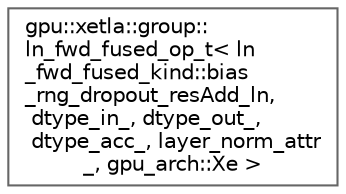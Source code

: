 digraph "Graphical Class Hierarchy"
{
 // LATEX_PDF_SIZE
  bgcolor="transparent";
  edge [fontname=Helvetica,fontsize=10,labelfontname=Helvetica,labelfontsize=10];
  node [fontname=Helvetica,fontsize=10,shape=box,height=0.2,width=0.4];
  rankdir="LR";
  Node0 [id="Node000000",label="gpu::xetla::group::\lln_fwd_fused_op_t\< ln\l_fwd_fused_kind::bias\l_rng_dropout_resAdd_ln,\l dtype_in_, dtype_out_,\l dtype_acc_, layer_norm_attr\l_, gpu_arch::Xe \>",height=0.2,width=0.4,color="grey40", fillcolor="white", style="filled",URL="$structgpu_1_1xetla_1_1group_1_1ln__fwd__fused__op__t_3_01ln__fwd__fused__kind_1_1bias__rng__dropf3eeeee8529b0a6363a01d09fe71097b.html",tooltip=" "];
}

